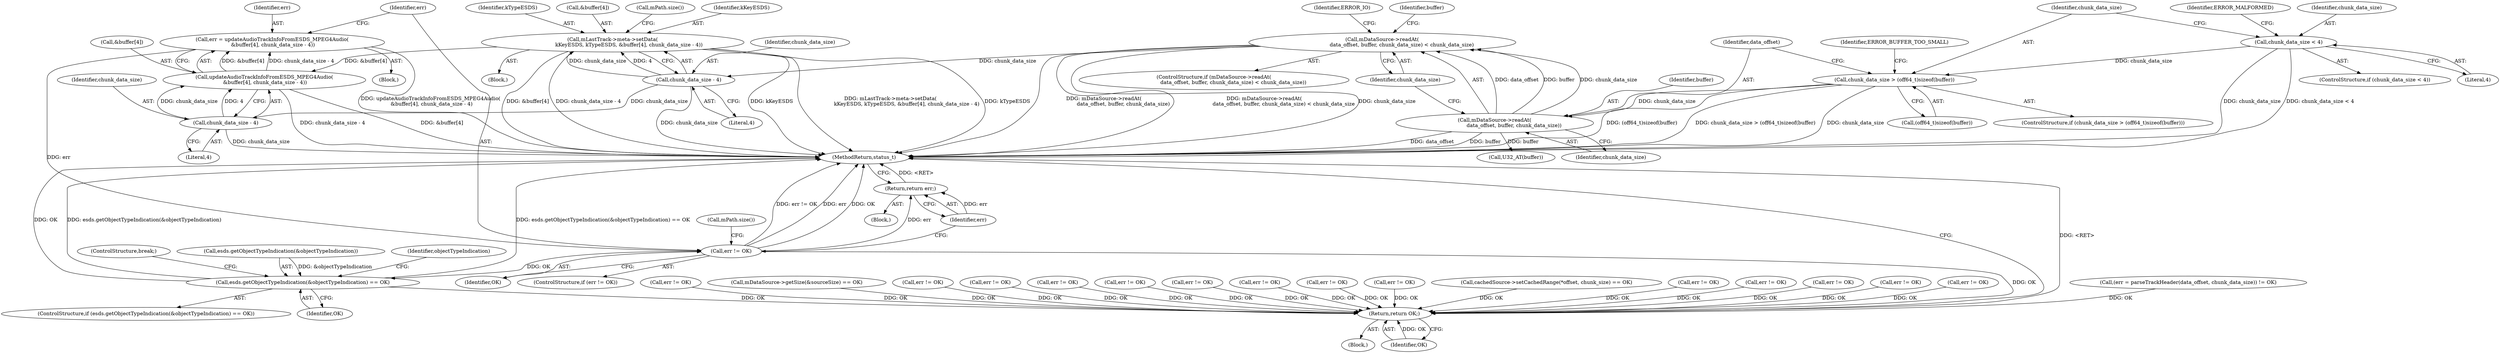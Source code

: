 digraph "0_Android_f81038006b4c59a5a148dcad887371206033c28f_2@API" {
"1002325" [label="(Call,err = updateAudioTrackInfoFromESDS_MPEG4Audio(\n &buffer[4], chunk_data_size - 4))"];
"1002327" [label="(Call,updateAudioTrackInfoFromESDS_MPEG4Audio(\n &buffer[4], chunk_data_size - 4))"];
"1002297" [label="(Call,mLastTrack->meta->setData(\n                    kKeyESDS, kTypeESDS, &buffer[4], chunk_data_size - 4))"];
"1002304" [label="(Call,chunk_data_size - 4)"];
"1002274" [label="(Call,mDataSource->readAt(\n                        data_offset, buffer, chunk_data_size) < chunk_data_size)"];
"1002275" [label="(Call,mDataSource->readAt(\n                        data_offset, buffer, chunk_data_size))"];
"1002264" [label="(Call,chunk_data_size > (off64_t)sizeof(buffer))"];
"1002256" [label="(Call,chunk_data_size < 4)"];
"1002332" [label="(Call,chunk_data_size - 4)"];
"1002336" [label="(Call,err != OK)"];
"1002340" [label="(Return,return err;)"];
"1002362" [label="(Call,esds.getObjectTypeIndication(&objectTypeIndication) == OK)"];
"1003287" [label="(Return,return OK;)"];
"1001046" [label="(Call,(err = parseTrackHeader(data_offset, chunk_data_size)) != OK)"];
"1000526" [label="(Call,err != OK)"];
"1002255" [label="(ControlStructure,if (chunk_data_size < 4))"];
"1000194" [label="(Call,mDataSource->getSize(&sourceSize) == OK)"];
"1002328" [label="(Call,&buffer[4])"];
"1002286" [label="(Identifier,buffer)"];
"1002258" [label="(Literal,4)"];
"1003289" [label="(MethodReturn,status_t)"];
"1002297" [label="(Call,mLastTrack->meta->setData(\n                    kKeyESDS, kTypeESDS, &buffer[4], chunk_data_size - 4))"];
"1001698" [label="(Call,err != OK)"];
"1002265" [label="(Identifier,chunk_data_size)"];
"1002273" [label="(ControlStructure,if (mDataSource->readAt(\n                        data_offset, buffer, chunk_data_size) < chunk_data_size))"];
"1002325" [label="(Call,err = updateAudioTrackInfoFromESDS_MPEG4Audio(\n &buffer[4], chunk_data_size - 4))"];
"1002193" [label="(Call,err != OK)"];
"1002337" [label="(Identifier,err)"];
"1001909" [label="(Call,err != OK)"];
"1002277" [label="(Identifier,buffer)"];
"1002275" [label="(Call,mDataSource->readAt(\n                        data_offset, buffer, chunk_data_size))"];
"1002279" [label="(Identifier,chunk_data_size)"];
"1002261" [label="(Identifier,ERROR_MALFORMED)"];
"1002625" [label="(Call,err != OK)"];
"1002334" [label="(Literal,4)"];
"1002298" [label="(Identifier,kKeyESDS)"];
"1002333" [label="(Identifier,chunk_data_size)"];
"1001838" [label="(Call,err != OK)"];
"1002299" [label="(Identifier,kTypeESDS)"];
"1002341" [label="(Identifier,err)"];
"1002339" [label="(Block,)"];
"1002257" [label="(Identifier,chunk_data_size)"];
"1002338" [label="(Identifier,OK)"];
"1002326" [label="(Identifier,err)"];
"1002266" [label="(Call,(off64_t)sizeof(buffer))"];
"1002306" [label="(Literal,4)"];
"1000611" [label="(Call,err != OK)"];
"1003287" [label="(Return,return OK;)"];
"1002285" [label="(Call,U32_AT(buffer))"];
"1000107" [label="(Block,)"];
"1002300" [label="(Call,&buffer[4])"];
"1002256" [label="(Call,chunk_data_size < 4)"];
"1002380" [label="(ControlStructure,break;)"];
"1002278" [label="(Identifier,chunk_data_size)"];
"1002362" [label="(Call,esds.getObjectTypeIndication(&objectTypeIndication) == OK)"];
"1002272" [label="(Identifier,ERROR_BUFFER_TOO_SMALL)"];
"1002340" [label="(Return,return err;)"];
"1003228" [label="(Call,err != OK)"];
"1002363" [label="(Call,esds.getObjectTypeIndication(&objectTypeIndication))"];
"1002250" [label="(Block,)"];
"1002304" [label="(Call,chunk_data_size - 4)"];
"1002361" [label="(ControlStructure,if (esds.getObjectTypeIndication(&objectTypeIndication) == OK))"];
"1002366" [label="(Identifier,OK)"];
"1002162" [label="(Call,err != OK)"];
"1000421" [label="(Call,cachedSource->setCachedRange(*offset, chunk_size) == OK)"];
"1002310" [label="(Call,mPath.size())"];
"1002274" [label="(Call,mDataSource->readAt(\n                        data_offset, buffer, chunk_data_size) < chunk_data_size)"];
"1003288" [label="(Identifier,OK)"];
"1001954" [label="(Call,err != OK)"];
"1002131" [label="(Call,err != OK)"];
"1001878" [label="(Call,err != OK)"];
"1002332" [label="(Call,chunk_data_size - 4)"];
"1002264" [label="(Call,chunk_data_size > (off64_t)sizeof(buffer))"];
"1002323" [label="(Block,)"];
"1001557" [label="(Call,err != OK)"];
"1002335" [label="(ControlStructure,if (err != OK))"];
"1002305" [label="(Identifier,chunk_data_size)"];
"1002282" [label="(Identifier,ERROR_IO)"];
"1002345" [label="(Call,mPath.size())"];
"1002263" [label="(ControlStructure,if (chunk_data_size > (off64_t)sizeof(buffer)))"];
"1002590" [label="(Call,err != OK)"];
"1002371" [label="(Identifier,objectTypeIndication)"];
"1002327" [label="(Call,updateAudioTrackInfoFromESDS_MPEG4Audio(\n &buffer[4], chunk_data_size - 4))"];
"1002336" [label="(Call,err != OK)"];
"1002276" [label="(Identifier,data_offset)"];
"1002325" -> "1002323"  [label="AST: "];
"1002325" -> "1002327"  [label="CFG: "];
"1002326" -> "1002325"  [label="AST: "];
"1002327" -> "1002325"  [label="AST: "];
"1002337" -> "1002325"  [label="CFG: "];
"1002325" -> "1003289"  [label="DDG: updateAudioTrackInfoFromESDS_MPEG4Audio(\n &buffer[4], chunk_data_size - 4)"];
"1002327" -> "1002325"  [label="DDG: &buffer[4]"];
"1002327" -> "1002325"  [label="DDG: chunk_data_size - 4"];
"1002325" -> "1002336"  [label="DDG: err"];
"1002327" -> "1002332"  [label="CFG: "];
"1002328" -> "1002327"  [label="AST: "];
"1002332" -> "1002327"  [label="AST: "];
"1002327" -> "1003289"  [label="DDG: chunk_data_size - 4"];
"1002327" -> "1003289"  [label="DDG: &buffer[4]"];
"1002297" -> "1002327"  [label="DDG: &buffer[4]"];
"1002332" -> "1002327"  [label="DDG: chunk_data_size"];
"1002332" -> "1002327"  [label="DDG: 4"];
"1002297" -> "1002250"  [label="AST: "];
"1002297" -> "1002304"  [label="CFG: "];
"1002298" -> "1002297"  [label="AST: "];
"1002299" -> "1002297"  [label="AST: "];
"1002300" -> "1002297"  [label="AST: "];
"1002304" -> "1002297"  [label="AST: "];
"1002310" -> "1002297"  [label="CFG: "];
"1002297" -> "1003289"  [label="DDG: kKeyESDS"];
"1002297" -> "1003289"  [label="DDG: mLastTrack->meta->setData(\n                    kKeyESDS, kTypeESDS, &buffer[4], chunk_data_size - 4)"];
"1002297" -> "1003289"  [label="DDG: kTypeESDS"];
"1002297" -> "1003289"  [label="DDG: &buffer[4]"];
"1002297" -> "1003289"  [label="DDG: chunk_data_size - 4"];
"1002304" -> "1002297"  [label="DDG: chunk_data_size"];
"1002304" -> "1002297"  [label="DDG: 4"];
"1002304" -> "1002306"  [label="CFG: "];
"1002305" -> "1002304"  [label="AST: "];
"1002306" -> "1002304"  [label="AST: "];
"1002304" -> "1003289"  [label="DDG: chunk_data_size"];
"1002274" -> "1002304"  [label="DDG: chunk_data_size"];
"1002304" -> "1002332"  [label="DDG: chunk_data_size"];
"1002274" -> "1002273"  [label="AST: "];
"1002274" -> "1002279"  [label="CFG: "];
"1002275" -> "1002274"  [label="AST: "];
"1002279" -> "1002274"  [label="AST: "];
"1002282" -> "1002274"  [label="CFG: "];
"1002286" -> "1002274"  [label="CFG: "];
"1002274" -> "1003289"  [label="DDG: mDataSource->readAt(\n                        data_offset, buffer, chunk_data_size)"];
"1002274" -> "1003289"  [label="DDG: mDataSource->readAt(\n                        data_offset, buffer, chunk_data_size) < chunk_data_size"];
"1002274" -> "1003289"  [label="DDG: chunk_data_size"];
"1002275" -> "1002274"  [label="DDG: data_offset"];
"1002275" -> "1002274"  [label="DDG: buffer"];
"1002275" -> "1002274"  [label="DDG: chunk_data_size"];
"1002275" -> "1002278"  [label="CFG: "];
"1002276" -> "1002275"  [label="AST: "];
"1002277" -> "1002275"  [label="AST: "];
"1002278" -> "1002275"  [label="AST: "];
"1002279" -> "1002275"  [label="CFG: "];
"1002275" -> "1003289"  [label="DDG: buffer"];
"1002275" -> "1003289"  [label="DDG: data_offset"];
"1002264" -> "1002275"  [label="DDG: chunk_data_size"];
"1002275" -> "1002285"  [label="DDG: buffer"];
"1002264" -> "1002263"  [label="AST: "];
"1002264" -> "1002266"  [label="CFG: "];
"1002265" -> "1002264"  [label="AST: "];
"1002266" -> "1002264"  [label="AST: "];
"1002272" -> "1002264"  [label="CFG: "];
"1002276" -> "1002264"  [label="CFG: "];
"1002264" -> "1003289"  [label="DDG: chunk_data_size > (off64_t)sizeof(buffer)"];
"1002264" -> "1003289"  [label="DDG: chunk_data_size"];
"1002264" -> "1003289"  [label="DDG: (off64_t)sizeof(buffer)"];
"1002256" -> "1002264"  [label="DDG: chunk_data_size"];
"1002256" -> "1002255"  [label="AST: "];
"1002256" -> "1002258"  [label="CFG: "];
"1002257" -> "1002256"  [label="AST: "];
"1002258" -> "1002256"  [label="AST: "];
"1002261" -> "1002256"  [label="CFG: "];
"1002265" -> "1002256"  [label="CFG: "];
"1002256" -> "1003289"  [label="DDG: chunk_data_size"];
"1002256" -> "1003289"  [label="DDG: chunk_data_size < 4"];
"1002332" -> "1002334"  [label="CFG: "];
"1002333" -> "1002332"  [label="AST: "];
"1002334" -> "1002332"  [label="AST: "];
"1002332" -> "1003289"  [label="DDG: chunk_data_size"];
"1002336" -> "1002335"  [label="AST: "];
"1002336" -> "1002338"  [label="CFG: "];
"1002337" -> "1002336"  [label="AST: "];
"1002338" -> "1002336"  [label="AST: "];
"1002341" -> "1002336"  [label="CFG: "];
"1002345" -> "1002336"  [label="CFG: "];
"1002336" -> "1003289"  [label="DDG: err != OK"];
"1002336" -> "1003289"  [label="DDG: err"];
"1002336" -> "1003289"  [label="DDG: OK"];
"1002336" -> "1002340"  [label="DDG: err"];
"1002336" -> "1002362"  [label="DDG: OK"];
"1002336" -> "1003287"  [label="DDG: OK"];
"1002340" -> "1002339"  [label="AST: "];
"1002340" -> "1002341"  [label="CFG: "];
"1002341" -> "1002340"  [label="AST: "];
"1003289" -> "1002340"  [label="CFG: "];
"1002340" -> "1003289"  [label="DDG: <RET>"];
"1002341" -> "1002340"  [label="DDG: err"];
"1002362" -> "1002361"  [label="AST: "];
"1002362" -> "1002366"  [label="CFG: "];
"1002363" -> "1002362"  [label="AST: "];
"1002366" -> "1002362"  [label="AST: "];
"1002371" -> "1002362"  [label="CFG: "];
"1002380" -> "1002362"  [label="CFG: "];
"1002362" -> "1003289"  [label="DDG: esds.getObjectTypeIndication(&objectTypeIndication) == OK"];
"1002362" -> "1003289"  [label="DDG: OK"];
"1002362" -> "1003289"  [label="DDG: esds.getObjectTypeIndication(&objectTypeIndication)"];
"1002363" -> "1002362"  [label="DDG: &objectTypeIndication"];
"1002362" -> "1003287"  [label="DDG: OK"];
"1003287" -> "1000107"  [label="AST: "];
"1003287" -> "1003288"  [label="CFG: "];
"1003288" -> "1003287"  [label="AST: "];
"1003289" -> "1003287"  [label="CFG: "];
"1003287" -> "1003289"  [label="DDG: <RET>"];
"1003288" -> "1003287"  [label="DDG: OK"];
"1002131" -> "1003287"  [label="DDG: OK"];
"1001698" -> "1003287"  [label="DDG: OK"];
"1001909" -> "1003287"  [label="DDG: OK"];
"1000611" -> "1003287"  [label="DDG: OK"];
"1000421" -> "1003287"  [label="DDG: OK"];
"1001557" -> "1003287"  [label="DDG: OK"];
"1002590" -> "1003287"  [label="DDG: OK"];
"1001838" -> "1003287"  [label="DDG: OK"];
"1001878" -> "1003287"  [label="DDG: OK"];
"1000526" -> "1003287"  [label="DDG: OK"];
"1002625" -> "1003287"  [label="DDG: OK"];
"1001954" -> "1003287"  [label="DDG: OK"];
"1002162" -> "1003287"  [label="DDG: OK"];
"1002193" -> "1003287"  [label="DDG: OK"];
"1001046" -> "1003287"  [label="DDG: OK"];
"1000194" -> "1003287"  [label="DDG: OK"];
"1003228" -> "1003287"  [label="DDG: OK"];
}
